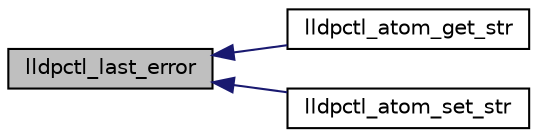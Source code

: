 digraph G
{
  edge [fontname="Helvetica",fontsize="10",labelfontname="Helvetica",labelfontsize="10"];
  node [fontname="Helvetica",fontsize="10",shape=record];
  rankdir="LR";
  Node1 [label="lldpctl_last_error",height=0.2,width=0.4,color="black", fillcolor="grey75", style="filled" fontcolor="black"];
  Node1 -> Node2 [dir="back",color="midnightblue",fontsize="10",style="solid",fontname="Helvetica"];
  Node2 [label="lldpctl_atom_get_str",height=0.2,width=0.4,color="black", fillcolor="white", style="filled",URL="$group__lldpctl__atoms.html#ga986160896cdfc930e4e5cf99e0fafc13"];
  Node1 -> Node3 [dir="back",color="midnightblue",fontsize="10",style="solid",fontname="Helvetica"];
  Node3 [label="lldpctl_atom_set_str",height=0.2,width=0.4,color="black", fillcolor="white", style="filled",URL="$group__lldpctl__atoms.html#gaeeae695b8353665ec02ce8793ea7c83e"];
}
